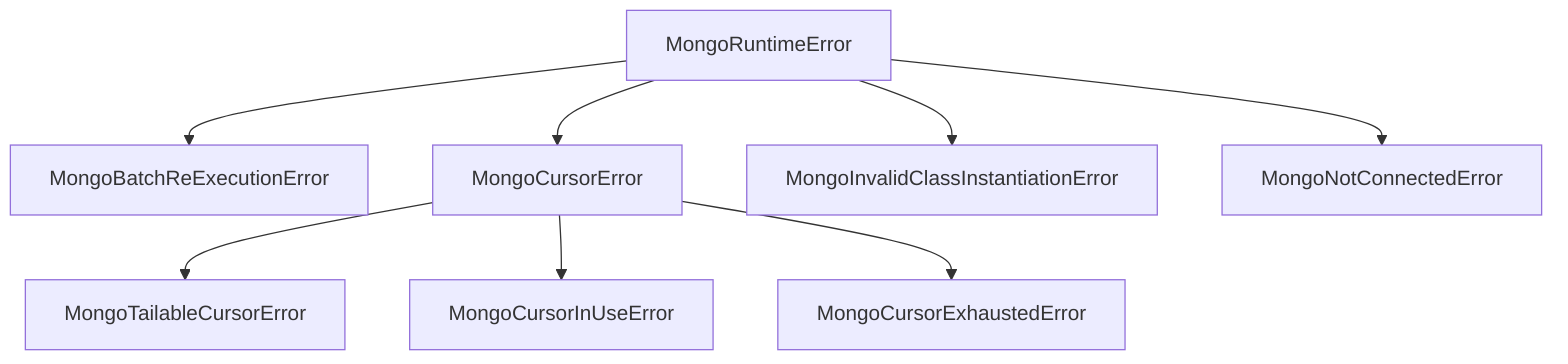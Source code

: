 graph TD
  MongoRuntimeError --> MongoBatchReExecutionError
  MongoRuntimeError --> MongoCursorError
  MongoRuntimeError --> MongoInvalidClassInstantiationError
  MongoRuntimeError --> MongoNotConnectedError

  MongoCursorError --> MongoTailableCursorError
  MongoCursorError --> MongoCursorInUseError
  MongoCursorError --> MongoCursorExhaustedError